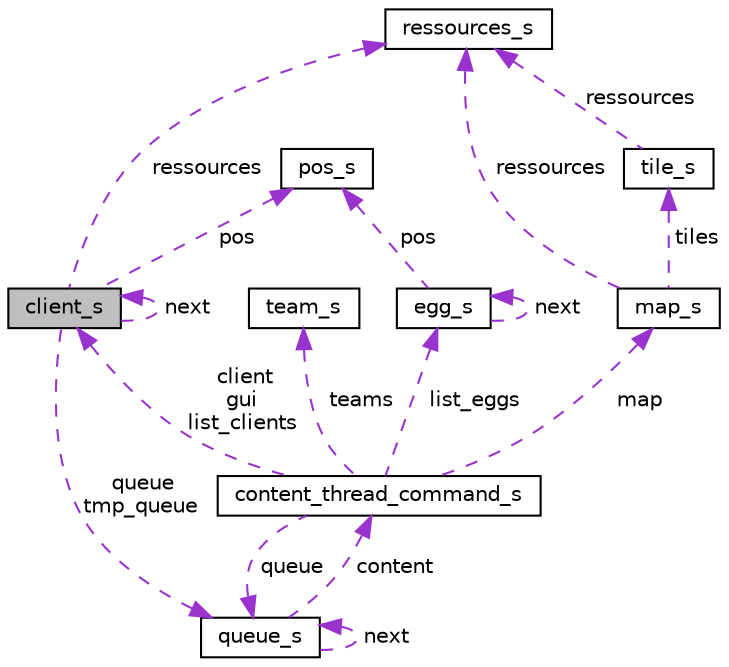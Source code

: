 digraph "client_s"
{
 // LATEX_PDF_SIZE
  edge [fontname="Helvetica",fontsize="10",labelfontname="Helvetica",labelfontsize="10"];
  node [fontname="Helvetica",fontsize="10",shape=record];
  Node1 [label="client_s",height=0.2,width=0.4,color="black", fillcolor="grey75", style="filled", fontcolor="black",tooltip="Structure representing a client This structure represents a client in the game and a pointer next to ..."];
  Node2 -> Node1 [dir="back",color="darkorchid3",fontsize="10",style="dashed",label=" pos" ,fontname="Helvetica"];
  Node2 [label="pos_s",height=0.2,width=0.4,color="black", fillcolor="white", style="filled",URL="$structpos__s.html",tooltip="Structure representing a position. This structure represents a position in a 2D space...."];
  Node1 -> Node1 [dir="back",color="darkorchid3",fontsize="10",style="dashed",label=" next" ,fontname="Helvetica"];
  Node3 -> Node1 [dir="back",color="darkorchid3",fontsize="10",style="dashed",label=" queue\ntmp_queue" ,fontname="Helvetica"];
  Node3 [label="queue_s",height=0.2,width=0.4,color="black", fillcolor="white", style="filled",URL="$structqueue__s.html",tooltip="Structure representing a queue node. This structure represents a node in a queue. It contains a funct..."];
  Node3 -> Node3 [dir="back",color="darkorchid3",fontsize="10",style="dashed",label=" next" ,fontname="Helvetica"];
  Node4 -> Node3 [dir="back",color="darkorchid3",fontsize="10",style="dashed",label=" content" ,fontname="Helvetica"];
  Node4 [label="content_thread_command_s",height=0.2,width=0.4,color="black", fillcolor="white", style="filled",URL="$structcontent__thread__command__s.html",tooltip="Structure representing the content of a thread command. This structure represents the content of a th..."];
  Node5 -> Node4 [dir="back",color="darkorchid3",fontsize="10",style="dashed",label=" teams" ,fontname="Helvetica"];
  Node5 [label="team_s",height=0.2,width=0.4,color="black", fillcolor="white", style="filled",URL="$structteam__s.html",tooltip=" "];
  Node1 -> Node4 [dir="back",color="darkorchid3",fontsize="10",style="dashed",label=" client\ngui\nlist_clients" ,fontname="Helvetica"];
  Node6 -> Node4 [dir="back",color="darkorchid3",fontsize="10",style="dashed",label=" list_eggs" ,fontname="Helvetica"];
  Node6 [label="egg_s",height=0.2,width=0.4,color="black", fillcolor="white", style="filled",URL="$structegg__s.html",tooltip="Structure representing an egg. This structure represents an egg in the game. It contains an integer i..."];
  Node2 -> Node6 [dir="back",color="darkorchid3",fontsize="10",style="dashed",label=" pos" ,fontname="Helvetica"];
  Node6 -> Node6 [dir="back",color="darkorchid3",fontsize="10",style="dashed",label=" next" ,fontname="Helvetica"];
  Node7 -> Node4 [dir="back",color="darkorchid3",fontsize="10",style="dashed",label=" map" ,fontname="Helvetica"];
  Node7 [label="map_s",height=0.2,width=0.4,color="black", fillcolor="white", style="filled",URL="$structmap__s.html",tooltip=" "];
  Node8 -> Node7 [dir="back",color="darkorchid3",fontsize="10",style="dashed",label=" tiles" ,fontname="Helvetica"];
  Node8 [label="tile_s",height=0.2,width=0.4,color="black", fillcolor="white", style="filled",URL="$structtile__s.html",tooltip=" "];
  Node9 -> Node8 [dir="back",color="darkorchid3",fontsize="10",style="dashed",label=" ressources" ,fontname="Helvetica"];
  Node9 [label="ressources_s",height=0.2,width=0.4,color="black", fillcolor="white", style="filled",URL="$structressources__s.html",tooltip=" "];
  Node9 -> Node7 [dir="back",color="darkorchid3",fontsize="10",style="dashed",label=" ressources" ,fontname="Helvetica"];
  Node3 -> Node4 [dir="back",color="darkorchid3",fontsize="10",style="dashed",label=" queue" ,fontname="Helvetica"];
  Node9 -> Node1 [dir="back",color="darkorchid3",fontsize="10",style="dashed",label=" ressources" ,fontname="Helvetica"];
}
